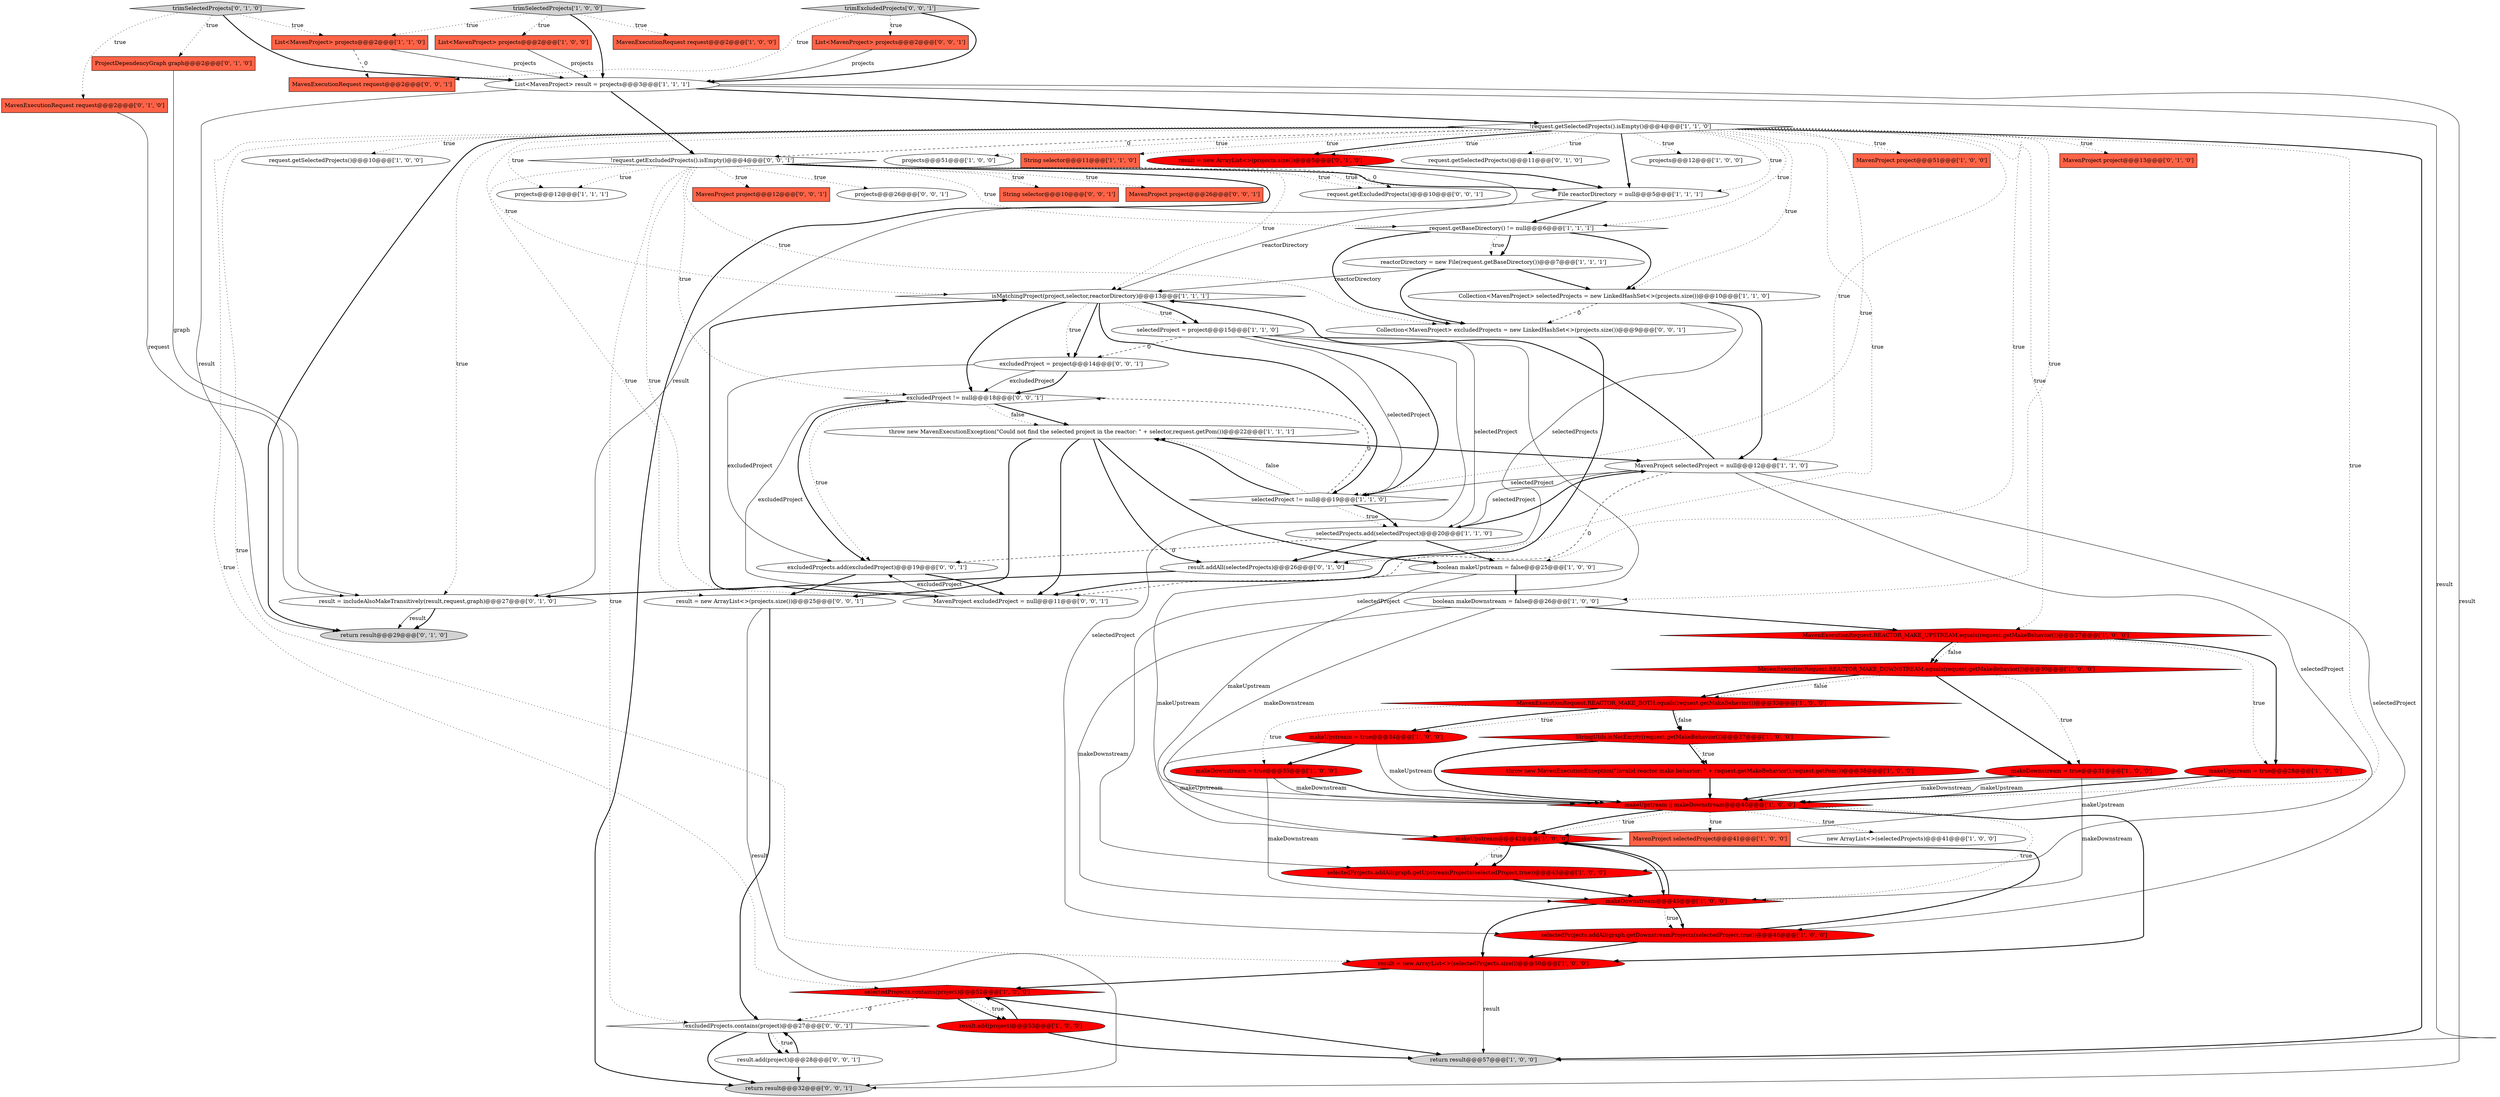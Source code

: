 digraph {
49 [style = filled, label = "request.getSelectedProjects()@@@11@@@['0', '1', '0']", fillcolor = white, shape = ellipse image = "AAA0AAABBB2BBB"];
56 [style = filled, label = "!excludedProjects.contains(project)@@@27@@@['0', '0', '1']", fillcolor = white, shape = diamond image = "AAA0AAABBB3BBB"];
54 [style = filled, label = "MavenProject excludedProject = null@@@11@@@['0', '0', '1']", fillcolor = white, shape = ellipse image = "AAA0AAABBB3BBB"];
60 [style = filled, label = "trimExcludedProjects['0', '0', '1']", fillcolor = lightgray, shape = diamond image = "AAA0AAABBB3BBB"];
55 [style = filled, label = "MavenProject project@@@12@@@['0', '0', '1']", fillcolor = tomato, shape = box image = "AAA0AAABBB3BBB"];
21 [style = filled, label = "trimSelectedProjects['1', '0', '0']", fillcolor = lightgray, shape = diamond image = "AAA0AAABBB1BBB"];
2 [style = filled, label = "selectedProjects.add(selectedProject)@@@20@@@['1', '1', '0']", fillcolor = white, shape = ellipse image = "AAA0AAABBB1BBB"];
11 [style = filled, label = "makeDownstream@@@45@@@['1', '0', '0']", fillcolor = red, shape = diamond image = "AAA1AAABBB1BBB"];
3 [style = filled, label = "isMatchingProject(project,selector,reactorDirectory)@@@13@@@['1', '1', '1']", fillcolor = white, shape = diamond image = "AAA0AAABBB1BBB"];
5 [style = filled, label = "StringUtils.isNotEmpty(request.getMakeBehavior())@@@37@@@['1', '0', '0']", fillcolor = red, shape = diamond image = "AAA1AAABBB1BBB"];
12 [style = filled, label = "projects@@@12@@@['1', '0', '0']", fillcolor = white, shape = ellipse image = "AAA0AAABBB1BBB"];
28 [style = filled, label = "reactorDirectory = new File(request.getBaseDirectory())@@@7@@@['1', '1', '1']", fillcolor = white, shape = ellipse image = "AAA0AAABBB1BBB"];
52 [style = filled, label = "return result@@@29@@@['0', '1', '0']", fillcolor = lightgray, shape = ellipse image = "AAA0AAABBB2BBB"];
39 [style = filled, label = "MavenProject project@@@51@@@['1', '0', '0']", fillcolor = tomato, shape = box image = "AAA1AAABBB1BBB"];
66 [style = filled, label = "excludedProject = project@@@14@@@['0', '0', '1']", fillcolor = white, shape = ellipse image = "AAA0AAABBB3BBB"];
18 [style = filled, label = "request.getBaseDirectory() != null@@@6@@@['1', '1', '1']", fillcolor = white, shape = diamond image = "AAA0AAABBB1BBB"];
1 [style = filled, label = "Collection<MavenProject> selectedProjects = new LinkedHashSet<>(projects.size())@@@10@@@['1', '1', '0']", fillcolor = white, shape = ellipse image = "AAA0AAABBB1BBB"];
24 [style = filled, label = "result.add(project)@@@53@@@['1', '0', '0']", fillcolor = red, shape = ellipse image = "AAA1AAABBB1BBB"];
13 [style = filled, label = "new ArrayList<>(selectedProjects)@@@41@@@['1', '0', '0']", fillcolor = white, shape = ellipse image = "AAA0AAABBB1BBB"];
47 [style = filled, label = "result.addAll(selectedProjects)@@@26@@@['0', '1', '0']", fillcolor = white, shape = ellipse image = "AAA0AAABBB2BBB"];
53 [style = filled, label = "projects@@@26@@@['0', '0', '1']", fillcolor = white, shape = ellipse image = "AAA0AAABBB3BBB"];
42 [style = filled, label = "makeUpstream@@@42@@@['1', '0', '0']", fillcolor = red, shape = diamond image = "AAA1AAABBB1BBB"];
16 [style = filled, label = "selectedProjects.addAll(graph.getUpstreamProjects(selectedProject,true))@@@43@@@['1', '0', '0']", fillcolor = red, shape = ellipse image = "AAA1AAABBB1BBB"];
40 [style = filled, label = "result = new ArrayList<>(selectedProjects.size())@@@50@@@['1', '0', '0']", fillcolor = red, shape = ellipse image = "AAA1AAABBB1BBB"];
70 [style = filled, label = "request.getExcludedProjects()@@@10@@@['0', '0', '1']", fillcolor = white, shape = ellipse image = "AAA0AAABBB3BBB"];
15 [style = filled, label = "selectedProjects.addAll(graph.getDownstreamProjects(selectedProject,true))@@@46@@@['1', '0', '0']", fillcolor = red, shape = ellipse image = "AAA1AAABBB1BBB"];
9 [style = filled, label = "List<MavenProject> projects@@@2@@@['1', '0', '0']", fillcolor = tomato, shape = box image = "AAA0AAABBB1BBB"];
4 [style = filled, label = "MavenExecutionRequest.REACTOR_MAKE_DOWNSTREAM.equals(request.getMakeBehavior())@@@30@@@['1', '0', '0']", fillcolor = red, shape = diamond image = "AAA1AAABBB1BBB"];
46 [style = filled, label = "MavenProject project@@@13@@@['0', '1', '0']", fillcolor = tomato, shape = box image = "AAA0AAABBB2BBB"];
27 [style = filled, label = "makeDownstream = true@@@35@@@['1', '0', '0']", fillcolor = red, shape = ellipse image = "AAA1AAABBB1BBB"];
58 [style = filled, label = "excludedProject != null@@@18@@@['0', '0', '1']", fillcolor = white, shape = diamond image = "AAA0AAABBB3BBB"];
8 [style = filled, label = "selectedProject != null@@@19@@@['1', '1', '0']", fillcolor = white, shape = diamond image = "AAA0AAABBB1BBB"];
25 [style = filled, label = "makeUpstream = true@@@34@@@['1', '0', '0']", fillcolor = red, shape = ellipse image = "AAA1AAABBB1BBB"];
36 [style = filled, label = "throw new MavenExecutionException(\"Invalid reactor make behavior: \" + request.getMakeBehavior(),request.getPom())@@@38@@@['1', '0', '0']", fillcolor = red, shape = ellipse image = "AAA1AAABBB1BBB"];
6 [style = filled, label = "boolean makeUpstream = false@@@25@@@['1', '0', '0']", fillcolor = white, shape = ellipse image = "AAA0AAABBB1BBB"];
63 [style = filled, label = "excludedProjects.add(excludedProject)@@@19@@@['0', '0', '1']", fillcolor = white, shape = ellipse image = "AAA0AAABBB3BBB"];
44 [style = filled, label = "ProjectDependencyGraph graph@@@2@@@['0', '1', '0']", fillcolor = tomato, shape = box image = "AAA0AAABBB2BBB"];
22 [style = filled, label = "request.getSelectedProjects()@@@10@@@['1', '0', '0']", fillcolor = white, shape = ellipse image = "AAA0AAABBB1BBB"];
31 [style = filled, label = "selectedProjects.contains(project)@@@52@@@['1', '0', '0']", fillcolor = red, shape = diamond image = "AAA1AAABBB1BBB"];
67 [style = filled, label = "return result@@@32@@@['0', '0', '1']", fillcolor = lightgray, shape = ellipse image = "AAA0AAABBB3BBB"];
51 [style = filled, label = "result = new ArrayList<>(projects.size())@@@5@@@['0', '1', '0']", fillcolor = red, shape = ellipse image = "AAA1AAABBB2BBB"];
43 [style = filled, label = "String selector@@@11@@@['1', '1', '0']", fillcolor = tomato, shape = box image = "AAA0AAABBB1BBB"];
64 [style = filled, label = "List<MavenProject> projects@@@2@@@['0', '0', '1']", fillcolor = tomato, shape = box image = "AAA0AAABBB3BBB"];
37 [style = filled, label = "makeUpstream || makeDownstream@@@40@@@['1', '0', '0']", fillcolor = red, shape = diamond image = "AAA1AAABBB1BBB"];
65 [style = filled, label = "String selector@@@10@@@['0', '0', '1']", fillcolor = tomato, shape = box image = "AAA0AAABBB3BBB"];
59 [style = filled, label = "MavenProject project@@@26@@@['0', '0', '1']", fillcolor = tomato, shape = box image = "AAA0AAABBB3BBB"];
33 [style = filled, label = "File reactorDirectory = null@@@5@@@['1', '1', '1']", fillcolor = white, shape = ellipse image = "AAA0AAABBB1BBB"];
0 [style = filled, label = "MavenProject selectedProject = null@@@12@@@['1', '1', '0']", fillcolor = white, shape = ellipse image = "AAA0AAABBB1BBB"];
61 [style = filled, label = "result = new ArrayList<>(projects.size())@@@25@@@['0', '0', '1']", fillcolor = white, shape = ellipse image = "AAA0AAABBB3BBB"];
38 [style = filled, label = "boolean makeDownstream = false@@@26@@@['1', '0', '0']", fillcolor = white, shape = ellipse image = "AAA0AAABBB1BBB"];
30 [style = filled, label = "throw new MavenExecutionException(\"Could not find the selected project in the reactor: \" + selector,request.getPom())@@@22@@@['1', '1', '1']", fillcolor = white, shape = ellipse image = "AAA0AAABBB1BBB"];
34 [style = filled, label = "MavenExecutionRequest.REACTOR_MAKE_UPSTREAM.equals(request.getMakeBehavior())@@@27@@@['1', '0', '0']", fillcolor = red, shape = diamond image = "AAA1AAABBB1BBB"];
23 [style = filled, label = "projects@@@51@@@['1', '0', '0']", fillcolor = white, shape = ellipse image = "AAA0AAABBB1BBB"];
29 [style = filled, label = "selectedProject = project@@@15@@@['1', '1', '0']", fillcolor = white, shape = ellipse image = "AAA0AAABBB1BBB"];
57 [style = filled, label = "result.add(project)@@@28@@@['0', '0', '1']", fillcolor = white, shape = ellipse image = "AAA0AAABBB3BBB"];
17 [style = filled, label = "projects@@@12@@@['1', '1', '1']", fillcolor = white, shape = ellipse image = "AAA0AAABBB1BBB"];
7 [style = filled, label = "makeDownstream = true@@@31@@@['1', '0', '0']", fillcolor = red, shape = ellipse image = "AAA1AAABBB1BBB"];
35 [style = filled, label = "MavenProject selectedProject@@@41@@@['1', '0', '0']", fillcolor = tomato, shape = box image = "AAA1AAABBB1BBB"];
62 [style = filled, label = "Collection<MavenProject> excludedProjects = new LinkedHashSet<>(projects.size())@@@9@@@['0', '0', '1']", fillcolor = white, shape = ellipse image = "AAA0AAABBB3BBB"];
50 [style = filled, label = "result = includeAlsoMakeTransitively(result,request,graph)@@@27@@@['0', '1', '0']", fillcolor = white, shape = ellipse image = "AAA0AAABBB2BBB"];
19 [style = filled, label = "List<MavenProject> result = projects@@@3@@@['1', '1', '1']", fillcolor = white, shape = ellipse image = "AAA0AAABBB1BBB"];
14 [style = filled, label = "MavenExecutionRequest request@@@2@@@['1', '0', '0']", fillcolor = tomato, shape = box image = "AAA0AAABBB1BBB"];
48 [style = filled, label = "trimSelectedProjects['0', '1', '0']", fillcolor = lightgray, shape = diamond image = "AAA0AAABBB2BBB"];
69 [style = filled, label = "!request.getExcludedProjects().isEmpty()@@@4@@@['0', '0', '1']", fillcolor = white, shape = diamond image = "AAA0AAABBB3BBB"];
26 [style = filled, label = "makeUpstream = true@@@28@@@['1', '0', '0']", fillcolor = red, shape = ellipse image = "AAA1AAABBB1BBB"];
41 [style = filled, label = "MavenExecutionRequest.REACTOR_MAKE_BOTH.equals(request.getMakeBehavior())@@@33@@@['1', '0', '0']", fillcolor = red, shape = diamond image = "AAA1AAABBB1BBB"];
32 [style = filled, label = "List<MavenProject> projects@@@2@@@['1', '1', '0']", fillcolor = tomato, shape = box image = "AAA0AAABBB1BBB"];
45 [style = filled, label = "MavenExecutionRequest request@@@2@@@['0', '1', '0']", fillcolor = tomato, shape = box image = "AAA0AAABBB2BBB"];
68 [style = filled, label = "MavenExecutionRequest request@@@2@@@['0', '0', '1']", fillcolor = tomato, shape = box image = "AAA0AAABBB3BBB"];
10 [style = filled, label = "!request.getSelectedProjects().isEmpty()@@@4@@@['1', '1', '0']", fillcolor = white, shape = diamond image = "AAA0AAABBB1BBB"];
20 [style = filled, label = "return result@@@57@@@['1', '0', '0']", fillcolor = lightgray, shape = ellipse image = "AAA0AAABBB1BBB"];
51->50 [style = solid, label="result"];
8->30 [style = bold, label=""];
10->8 [style = dotted, label="true"];
69->54 [style = dotted, label="true"];
10->49 [style = dotted, label="true"];
61->56 [style = bold, label=""];
2->6 [style = bold, label=""];
10->38 [style = dotted, label="true"];
62->54 [style = bold, label=""];
69->3 [style = dotted, label="true"];
58->30 [style = bold, label=""];
10->34 [style = dotted, label="true"];
10->31 [style = dotted, label="true"];
48->44 [style = dotted, label="true"];
28->62 [style = bold, label=""];
10->3 [style = dotted, label="true"];
56->67 [style = bold, label=""];
4->7 [style = dotted, label="true"];
27->11 [style = solid, label="makeDownstream"];
19->52 [style = solid, label="result"];
30->6 [style = bold, label=""];
58->63 [style = dotted, label="true"];
34->26 [style = dotted, label="true"];
45->50 [style = solid, label="request"];
44->50 [style = solid, label="graph"];
66->58 [style = solid, label="excludedProject"];
31->56 [style = dashed, label="0"];
10->50 [style = dotted, label="true"];
3->66 [style = bold, label=""];
57->67 [style = bold, label=""];
10->47 [style = dotted, label="true"];
33->18 [style = bold, label=""];
34->26 [style = bold, label=""];
64->19 [style = solid, label="projects"];
19->69 [style = bold, label=""];
25->42 [style = solid, label="makeUpstream"];
7->37 [style = solid, label="makeDownstream"];
69->62 [style = dotted, label="true"];
69->53 [style = dotted, label="true"];
69->61 [style = dotted, label="true"];
40->31 [style = bold, label=""];
10->1 [style = dotted, label="true"];
6->37 [style = solid, label="makeUpstream"];
31->20 [style = bold, label=""];
54->3 [style = bold, label=""];
11->15 [style = dotted, label="true"];
58->30 [style = dotted, label="false"];
5->36 [style = bold, label=""];
28->3 [style = solid, label="reactorDirectory"];
32->68 [style = dashed, label="0"];
5->37 [style = bold, label=""];
10->18 [style = dotted, label="true"];
0->3 [style = bold, label=""];
4->41 [style = dotted, label="false"];
50->52 [style = solid, label="result"];
10->6 [style = dotted, label="true"];
69->58 [style = dotted, label="true"];
10->51 [style = bold, label=""];
60->64 [style = dotted, label="true"];
21->19 [style = bold, label=""];
3->29 [style = dotted, label="true"];
29->66 [style = dashed, label="0"];
10->69 [style = dashed, label="0"];
63->54 [style = bold, label=""];
10->43 [style = dotted, label="true"];
7->37 [style = bold, label=""];
10->39 [style = dotted, label="true"];
69->55 [style = dotted, label="true"];
32->19 [style = solid, label="projects"];
21->32 [style = dotted, label="true"];
1->0 [style = bold, label=""];
0->54 [style = dashed, label="0"];
56->57 [style = bold, label=""];
26->42 [style = solid, label="makeUpstream"];
40->20 [style = solid, label="result"];
3->66 [style = dotted, label="true"];
29->8 [style = solid, label="selectedProject"];
18->28 [style = bold, label=""];
54->58 [style = solid, label="excludedProject"];
24->20 [style = bold, label=""];
25->27 [style = bold, label=""];
58->63 [style = bold, label=""];
5->36 [style = dotted, label="true"];
6->38 [style = bold, label=""];
69->18 [style = dotted, label="true"];
10->23 [style = dotted, label="true"];
21->9 [style = dotted, label="true"];
18->1 [style = bold, label=""];
10->0 [style = dotted, label="true"];
26->37 [style = bold, label=""];
60->19 [style = bold, label=""];
30->47 [style = bold, label=""];
42->16 [style = dotted, label="true"];
36->37 [style = bold, label=""];
33->3 [style = solid, label="reactorDirectory"];
3->58 [style = bold, label=""];
19->67 [style = solid, label="result"];
3->29 [style = bold, label=""];
34->4 [style = dotted, label="false"];
66->63 [style = solid, label="excludedProject"];
37->11 [style = dotted, label="true"];
69->17 [style = dotted, label="true"];
8->2 [style = dotted, label="true"];
31->24 [style = bold, label=""];
41->25 [style = dotted, label="true"];
42->16 [style = bold, label=""];
19->10 [style = bold, label=""];
69->70 [style = dotted, label="true"];
48->45 [style = dotted, label="true"];
4->41 [style = bold, label=""];
4->7 [style = bold, label=""];
47->50 [style = bold, label=""];
29->16 [style = solid, label="selectedProject"];
10->17 [style = dotted, label="true"];
43->70 [style = dashed, label="0"];
66->58 [style = bold, label=""];
37->35 [style = dotted, label="true"];
27->37 [style = bold, label=""];
2->0 [style = bold, label=""];
8->2 [style = bold, label=""];
24->31 [style = bold, label=""];
42->11 [style = bold, label=""];
48->32 [style = dotted, label="true"];
3->8 [style = bold, label=""];
30->54 [style = bold, label=""];
38->34 [style = bold, label=""];
10->51 [style = dotted, label="true"];
56->57 [style = dotted, label="true"];
15->40 [style = bold, label=""];
10->33 [style = bold, label=""];
30->0 [style = bold, label=""];
1->47 [style = solid, label="selectedProjects"];
6->42 [style = solid, label="makeUpstream"];
63->61 [style = bold, label=""];
37->42 [style = dotted, label="true"];
1->62 [style = dashed, label="0"];
10->37 [style = dotted, label="true"];
2->47 [style = bold, label=""];
10->40 [style = dotted, label="true"];
69->65 [style = dotted, label="true"];
37->42 [style = bold, label=""];
26->37 [style = solid, label="makeUpstream"];
10->46 [style = dotted, label="true"];
2->63 [style = dashed, label="0"];
38->11 [style = solid, label="makeDownstream"];
27->37 [style = solid, label="makeDownstream"];
69->33 [style = dotted, label="true"];
29->8 [style = bold, label=""];
0->8 [style = solid, label="selectedProject"];
10->20 [style = bold, label=""];
10->12 [style = dotted, label="true"];
29->2 [style = solid, label="selectedProject"];
16->11 [style = bold, label=""];
41->27 [style = dotted, label="true"];
69->67 [style = bold, label=""];
61->67 [style = solid, label="result"];
30->61 [style = bold, label=""];
0->16 [style = solid, label="selectedProject"];
9->19 [style = solid, label="projects"];
69->59 [style = dotted, label="true"];
0->2 [style = solid, label="selectedProject"];
60->68 [style = dotted, label="true"];
54->63 [style = solid, label="excludedProject"];
8->58 [style = dashed, label="0"];
28->1 [style = bold, label=""];
38->37 [style = solid, label="makeDownstream"];
11->42 [style = bold, label=""];
10->33 [style = dotted, label="true"];
11->40 [style = bold, label=""];
10->52 [style = bold, label=""];
25->37 [style = solid, label="makeUpstream"];
0->15 [style = solid, label="selectedProject"];
11->15 [style = bold, label=""];
50->52 [style = bold, label=""];
29->15 [style = solid, label="selectedProject"];
57->56 [style = bold, label=""];
7->11 [style = solid, label="makeDownstream"];
18->62 [style = bold, label=""];
69->33 [style = bold, label=""];
15->42 [style = bold, label=""];
18->28 [style = dotted, label="true"];
21->14 [style = dotted, label="true"];
48->19 [style = bold, label=""];
41->5 [style = dotted, label="false"];
10->22 [style = dotted, label="true"];
34->4 [style = bold, label=""];
31->24 [style = dotted, label="true"];
41->25 [style = bold, label=""];
8->30 [style = dotted, label="false"];
19->20 [style = solid, label="result"];
37->13 [style = dotted, label="true"];
37->40 [style = bold, label=""];
69->56 [style = dotted, label="true"];
41->5 [style = bold, label=""];
51->33 [style = bold, label=""];
}
